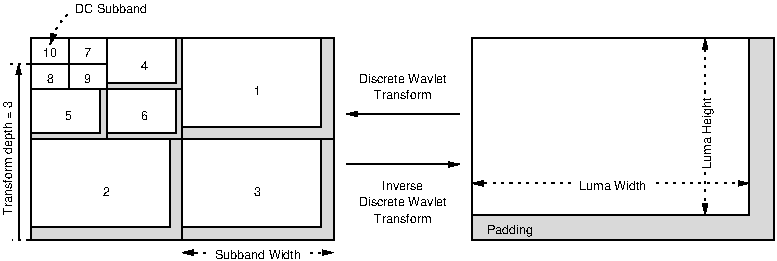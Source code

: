 #FIG 3.2
Landscape
Center
Metric
A4      
100.00
Single
-2
1200 2
5 1 2 1 0 0 50 -1 -1 3.000 0 1 1 0 1620.000 1575.000 1350 1260 1305 1305 1215 1485
	1 1 1.00 30.00 60.00
6 1080 1440 3240 2880
2 1 0 1 0 0 51 -1 -1 3.000 0 0 -1 0 0 2
	 1350 1440 1350 1800
2 1 0 1 0 0 51 -1 -1 3.000 0 0 -1 0 0 2
	 1080 1620 1620 1620
2 1 0 1 0 0 51 -1 -1 3.000 0 0 -1 0 0 2
	 1620 1440 1620 2160
2 1 0 1 0 0 51 -1 -1 3.000 0 0 -1 0 0 2
	 1080 1800 2160 1800
2 1 0 1 0 0 51 -1 -1 3.000 0 0 -1 0 0 2
	 2160 1440 2160 2880
2 1 0 1 0 0 51 -1 -1 3.000 0 0 -1 0 0 2
	 1080 2160 3240 2160
2 2 0 1 0 0 51 -1 -1 3.000 0 0 -1 0 0 5
	 1080 1440 3240 1440 3240 2880 1080 2880 1080 1440
2 3 0 1 0 0 52 -1 3 3.000 0 0 -1 0 0 8
	 1080 2790 2070 2790 2070 2160 2160 2160 2160 2880 1080 2880
	 1080 2790 1080 2790
2 3 0 1 0 0 52 -1 3 3.000 0 0 -1 0 0 8
	 2160 2790 3150 2790 3150 2160 3240 2160 3240 2880 2160 2880
	 2160 2790 2160 2790
2 3 0 1 0 0 52 -1 3 3.000 0 0 -1 0 0 8
	 2160 2070 3150 2070 3150 1440 3240 1440 3240 2160 2160 2160
	 2160 2070 2160 2070
2 3 0 1 0 0 52 -1 3 3.000 0 0 -1 0 0 8
	 1620 2115 2115 2115 2115 1800 2160 1800 2160 2160 1620 2160
	 1620 2115 1620 2115
2 3 0 1 0 0 52 -1 3 3.000 0 0 -1 0 0 8
	 1080 2115 1575 2115 1575 1800 1620 1800 1620 2160 1080 2160
	 1080 2115 1080 2115
2 3 0 1 0 0 52 -1 3 3.000 0 0 -1 0 0 8
	 1620 1755 2115 1755 2115 1440 2160 1440 2160 1800 1620 1800
	 1620 1755 1620 1755
4 1 0 51 -1 16 6 0.0000 4 60 60 1620 2565 2\001
4 1 0 51 -1 16 6 0.0000 4 60 60 2700 2565 3\001
4 1 0 51 -1 16 6 0.0000 4 60 60 1890 1665 4\001
4 1 0 51 -1 16 6 0.0000 4 60 60 1350 2025 5\001
4 1 0 51 -1 16 6 0.0000 4 60 60 1890 2025 6\001
4 1 0 51 -1 16 6 0.0000 4 60 60 1215 1755 8\001
4 1 0 51 -1 16 6 0.0000 4 60 60 1485 1575 7\001
4 1 0 51 -1 16 6 0.0000 4 60 60 1485 1755 9\001
4 1 0 51 -1 16 6 0.0000 4 60 120 1215 1575 10\001
4 1 0 51 -1 16 6 0.0000 4 60 60 2700 1845 1\001
-6
6 4230 1440 6390 2880
6 4230 1440 6390 2880
2 2 0 1 0 7 51 -1 20 3.000 0 0 -1 0 0 5
	 4230 1440 6210 1440 6210 2700 4230 2700 4230 1440
2 2 0 1 0 0 52 -1 3 3.000 0 0 -1 0 0 5
	 4230 1440 6390 1440 6390 2880 4230 2880 4230 1440
-6
2 1 2 1 0 0 50 -1 -1 3.000 0 0 -1 1 0 2
	1 1 1.00 30.00 60.00
	 5535 2475 6210 2475
2 1 2 1 0 0 50 -1 -1 3.000 0 0 -1 1 0 2
	1 1 1.00 30.00 60.00
	 4950 2475 4230 2475
2 1 2 1 0 0 50 -1 -1 3.000 0 0 -1 1 0 2
	1 1 1.00 30.00 60.00
	 5895 2385 5895 2700
2 1 2 1 0 0 50 -1 -1 3.000 0 0 -1 1 0 2
	1 1 1.00 30.00 60.00
	 5895 1845 5895 1440
4 0 0 51 -1 16 6 0.0000 4 75 465 4995 2520 Luma Width\001
4 1 0 50 -1 16 6 0.0000 4 90 360 4500 2835 Padding\001
4 1 0 50 -1 16 6 1.5708 4 90 495 5940 2115 Luma Height\001
-6
6 3420 2430 4050 2790
4 1 0 50 -1 16 6 0.0000 4 60 300 3735 2520 Inverse\001
4 1 0 50 -1 16 6 0.0000 4 75 600 3735 2640 Discrete Wavlet\001
4 1 0 50 -1 16 6 0.0000 4 75 405 3735 2760 Transform\001
-6
6 3420 1665 4050 1890
4 1 0 50 -1 16 6 0.0000 4 75 600 3735 1755 Discrete Wavlet\001
4 1 0 50 -1 16 6 0.0000 4 75 405 3735 1875 Transform\001
-6
2 1 2 1 0 0 50 -1 -1 3.000 0 0 -1 1 0 2
	1 1 1.00 30.00 60.00
	 3060 2970 3240 2970
2 1 2 1 0 0 50 -1 -1 3.000 0 0 -1 1 0 2
	1 1 1.00 30.00 60.00
	 2340 2970 2160 2970
2 1 0 1 0 0 50 -1 -1 3.000 0 0 -1 1 0 2
	1 1 1.00 30.00 60.00
	 990 2880 990 1620
2 1 2 1 0 0 50 -1 -1 3.000 0 0 -1 0 0 2
	 1080 1620 900 1620
2 1 2 1 0 0 50 -1 -1 3.000 0 0 -1 0 0 2
	 1080 2880 945 2880
2 1 0 1 0 0 50 -1 -1 3.000 0 0 -1 1 0 2
	1 1 1.00 30.00 60.00
	 4140 1980 3330 1980
2 1 0 1 0 0 50 -1 -1 3.000 0 0 -1 1 0 2
	1 1 1.00 30.00 60.00
	 3330 2340 4140 2340
4 1 0 51 -1 16 6 0.0000 4 75 645 2700 3015 Subband Width\001
4 0 0 51 -1 16 6 0.0000 4 75 525 1395 1260 DC Subband\001
4 0 0 51 -1 16 6 1.5708 4 90 810 945 2700 Transform depth = 3\001
